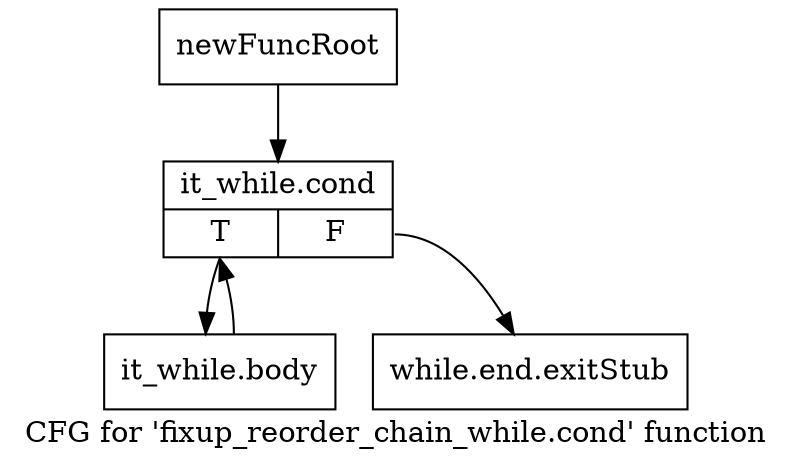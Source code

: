 digraph "CFG for 'fixup_reorder_chain_while.cond' function" {
	label="CFG for 'fixup_reorder_chain_while.cond' function";

	Node0xa536e10 [shape=record,label="{newFuncRoot}"];
	Node0xa536e10 -> Node0xa536eb0;
	Node0xa536e60 [shape=record,label="{while.end.exitStub}"];
	Node0xa536eb0 [shape=record,label="{it_while.cond|{<s0>T|<s1>F}}"];
	Node0xa536eb0:s0 -> Node0xa541120;
	Node0xa536eb0:s1 -> Node0xa536e60;
	Node0xa541120 [shape=record,label="{it_while.body}"];
	Node0xa541120 -> Node0xa536eb0;
}

